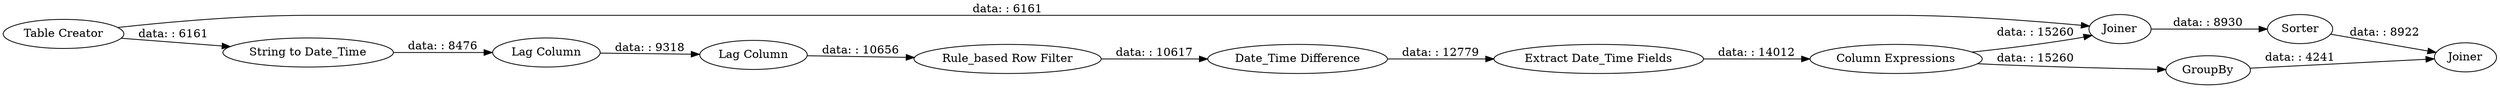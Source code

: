 digraph {
	"7308117403213763017_16" [label=Joiner]
	"7308117403213763017_15" [label=GroupBy]
	"7308117403213763017_3" [label="Lag Column"]
	"7308117403213763017_4" [label="Rule_based Row Filter"]
	"7308117403213763017_1" [label="Table Creator"]
	"7308117403213763017_6" [label="Date_Time Difference"]
	"7308117403213763017_17" [label=Joiner]
	"7308117403213763017_2" [label="Lag Column"]
	"7308117403213763017_7" [label="Extract Date_Time Fields"]
	"7308117403213763017_19" [label=Sorter]
	"7308117403213763017_5" [label="String to Date_Time"]
	"7308117403213763017_14" [label="Column Expressions"]
	"7308117403213763017_14" -> "7308117403213763017_15" [label="data: : 15260"]
	"7308117403213763017_14" -> "7308117403213763017_17" [label="data: : 15260"]
	"7308117403213763017_2" -> "7308117403213763017_3" [label="data: : 9318"]
	"7308117403213763017_5" -> "7308117403213763017_2" [label="data: : 8476"]
	"7308117403213763017_1" -> "7308117403213763017_5" [label="data: : 6161"]
	"7308117403213763017_1" -> "7308117403213763017_17" [label="data: : 6161"]
	"7308117403213763017_3" -> "7308117403213763017_4" [label="data: : 10656"]
	"7308117403213763017_4" -> "7308117403213763017_6" [label="data: : 10617"]
	"7308117403213763017_17" -> "7308117403213763017_19" [label="data: : 8930"]
	"7308117403213763017_19" -> "7308117403213763017_16" [label="data: : 8922"]
	"7308117403213763017_6" -> "7308117403213763017_7" [label="data: : 12779"]
	"7308117403213763017_15" -> "7308117403213763017_16" [label="data: : 4241"]
	"7308117403213763017_7" -> "7308117403213763017_14" [label="data: : 14012"]
	rankdir=LR
}
